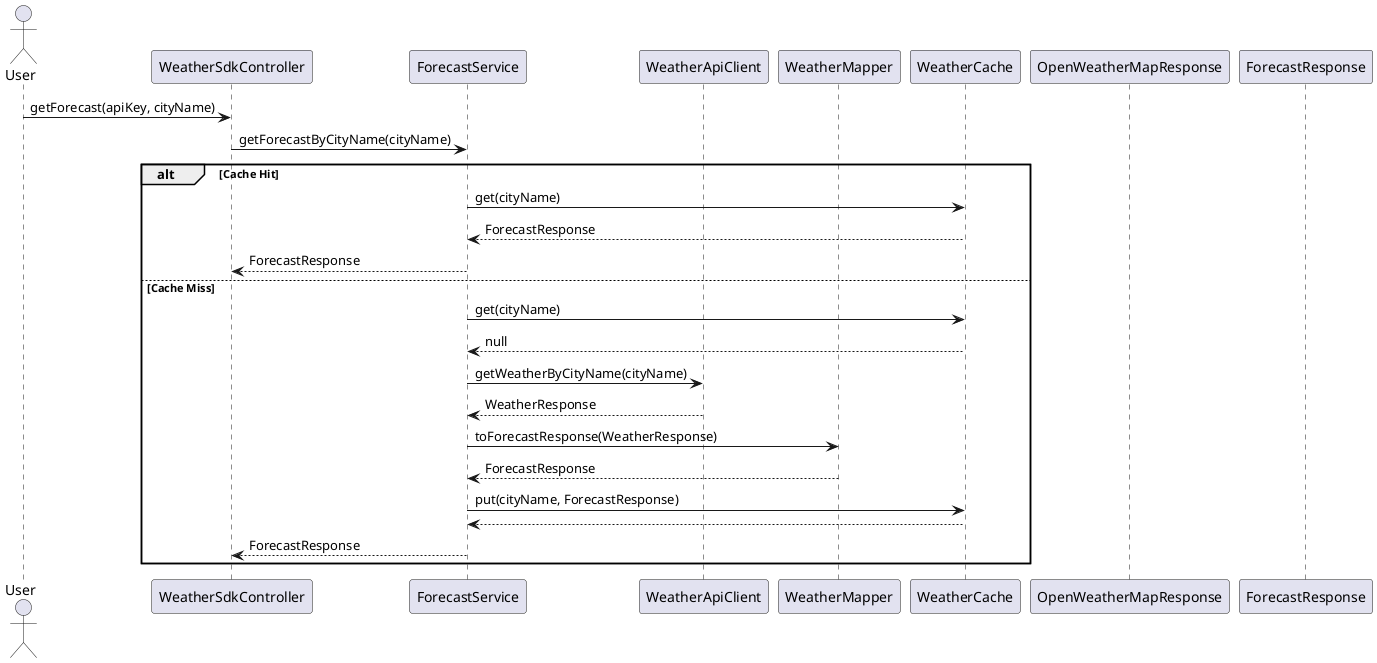 @startuml

actor User
participant "WeatherSdkController" as Controller
participant "ForecastService" as Service
participant "WeatherApiClient" as Client
participant "WeatherMapper" as Mapper
participant "WeatherCache" as Cache
participant "OpenWeatherMapResponse" as WeatherResponse
participant "ForecastResponse" as Forecast

User -> Controller : getForecast(apiKey, cityName)
Controller -> Service : getForecastByCityName(cityName)
alt Cache Hit
    Service -> Cache : get(cityName)
    Cache --> Service : ForecastResponse
    Service --> Controller : ForecastResponse
else Cache Miss
    Service -> Cache : get(cityName)
    Cache --> Service : null
    Service -> Client : getWeatherByCityName(cityName)
    Client --> Service : WeatherResponse
    Service -> Mapper : toForecastResponse(WeatherResponse)
    Mapper --> Service : ForecastResponse
    Service -> Cache : put(cityName, ForecastResponse)
    Cache --> Service :
    Service --> Controller : ForecastResponse
end

@enduml